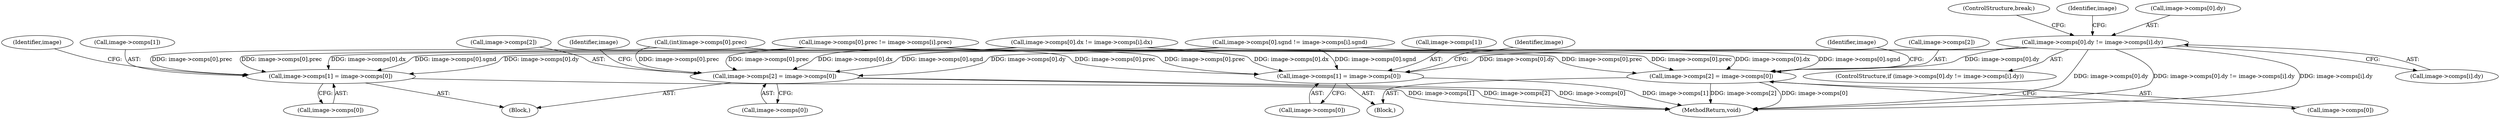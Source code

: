 digraph "0_openjpeg_2e5ab1d9987831c981ff05862e8ccf1381ed58ea@pointer" {
"1000258" [label="(Call,image->comps[0].dy != image->comps[i].dy)"];
"1001097" [label="(Call,image->comps[1] = image->comps[0])"];
"1001108" [label="(Call,image->comps[2] = image->comps[0])"];
"1001383" [label="(Call,image->comps[1] = image->comps[0])"];
"1001394" [label="(Call,image->comps[2] = image->comps[0])"];
"1001397" [label="(Identifier,image)"];
"1000274" [label="(ControlStructure,break;)"];
"1000280" [label="(Identifier,image)"];
"1001384" [label="(Call,image->comps[1])"];
"1000294" [label="(Call,image->comps[0].sgnd != image->comps[i].sgnd)"];
"1001097" [label="(Call,image->comps[1] = image->comps[0])"];
"1001383" [label="(Call,image->comps[1] = image->comps[0])"];
"1001395" [label="(Call,image->comps[2])"];
"1000257" [label="(ControlStructure,if (image->comps[0].dy != image->comps[i].dy))"];
"1000259" [label="(Call,image->comps[0].dy)"];
"1000200" [label="(Call,(int)image->comps[0].prec)"];
"1001123" [label="(Identifier,image)"];
"1001098" [label="(Call,image->comps[1])"];
"1000240" [label="(Call,image->comps[0].dx != image->comps[i].dx)"];
"1001261" [label="(Block,)"];
"1001109" [label="(Call,image->comps[2])"];
"1001400" [label="(Call,image->comps[0])"];
"1001394" [label="(Call,image->comps[2] = image->comps[0])"];
"1000276" [label="(Call,image->comps[0].prec != image->comps[i].prec)"];
"1001114" [label="(Call,image->comps[0])"];
"1001560" [label="(MethodReturn,void)"];
"1000258" [label="(Call,image->comps[0].dy != image->comps[i].dy)"];
"1001108" [label="(Call,image->comps[2] = image->comps[0])"];
"1000266" [label="(Call,image->comps[i].dy)"];
"1001389" [label="(Call,image->comps[0])"];
"1000975" [label="(Block,)"];
"1001103" [label="(Call,image->comps[0])"];
"1001111" [label="(Identifier,image)"];
"1001409" [label="(Identifier,image)"];
"1000258" -> "1000257"  [label="AST: "];
"1000258" -> "1000266"  [label="CFG: "];
"1000259" -> "1000258"  [label="AST: "];
"1000266" -> "1000258"  [label="AST: "];
"1000274" -> "1000258"  [label="CFG: "];
"1000280" -> "1000258"  [label="CFG: "];
"1000258" -> "1001560"  [label="DDG: image->comps[0].dy"];
"1000258" -> "1001560"  [label="DDG: image->comps[0].dy != image->comps[i].dy"];
"1000258" -> "1001560"  [label="DDG: image->comps[i].dy"];
"1000258" -> "1001097"  [label="DDG: image->comps[0].dy"];
"1000258" -> "1001108"  [label="DDG: image->comps[0].dy"];
"1000258" -> "1001383"  [label="DDG: image->comps[0].dy"];
"1000258" -> "1001394"  [label="DDG: image->comps[0].dy"];
"1001097" -> "1000975"  [label="AST: "];
"1001097" -> "1001103"  [label="CFG: "];
"1001098" -> "1001097"  [label="AST: "];
"1001103" -> "1001097"  [label="AST: "];
"1001111" -> "1001097"  [label="CFG: "];
"1001097" -> "1001560"  [label="DDG: image->comps[1]"];
"1000294" -> "1001097"  [label="DDG: image->comps[0].sgnd"];
"1000276" -> "1001097"  [label="DDG: image->comps[0].prec"];
"1000240" -> "1001097"  [label="DDG: image->comps[0].dx"];
"1000200" -> "1001097"  [label="DDG: image->comps[0].prec"];
"1001108" -> "1000975"  [label="AST: "];
"1001108" -> "1001114"  [label="CFG: "];
"1001109" -> "1001108"  [label="AST: "];
"1001114" -> "1001108"  [label="AST: "];
"1001123" -> "1001108"  [label="CFG: "];
"1001108" -> "1001560"  [label="DDG: image->comps[0]"];
"1001108" -> "1001560"  [label="DDG: image->comps[2]"];
"1000294" -> "1001108"  [label="DDG: image->comps[0].sgnd"];
"1000276" -> "1001108"  [label="DDG: image->comps[0].prec"];
"1000240" -> "1001108"  [label="DDG: image->comps[0].dx"];
"1000200" -> "1001108"  [label="DDG: image->comps[0].prec"];
"1001383" -> "1001261"  [label="AST: "];
"1001383" -> "1001389"  [label="CFG: "];
"1001384" -> "1001383"  [label="AST: "];
"1001389" -> "1001383"  [label="AST: "];
"1001397" -> "1001383"  [label="CFG: "];
"1001383" -> "1001560"  [label="DDG: image->comps[1]"];
"1000294" -> "1001383"  [label="DDG: image->comps[0].sgnd"];
"1000276" -> "1001383"  [label="DDG: image->comps[0].prec"];
"1000240" -> "1001383"  [label="DDG: image->comps[0].dx"];
"1000200" -> "1001383"  [label="DDG: image->comps[0].prec"];
"1001394" -> "1001261"  [label="AST: "];
"1001394" -> "1001400"  [label="CFG: "];
"1001395" -> "1001394"  [label="AST: "];
"1001400" -> "1001394"  [label="AST: "];
"1001409" -> "1001394"  [label="CFG: "];
"1001394" -> "1001560"  [label="DDG: image->comps[0]"];
"1001394" -> "1001560"  [label="DDG: image->comps[2]"];
"1000294" -> "1001394"  [label="DDG: image->comps[0].sgnd"];
"1000276" -> "1001394"  [label="DDG: image->comps[0].prec"];
"1000240" -> "1001394"  [label="DDG: image->comps[0].dx"];
"1000200" -> "1001394"  [label="DDG: image->comps[0].prec"];
}
